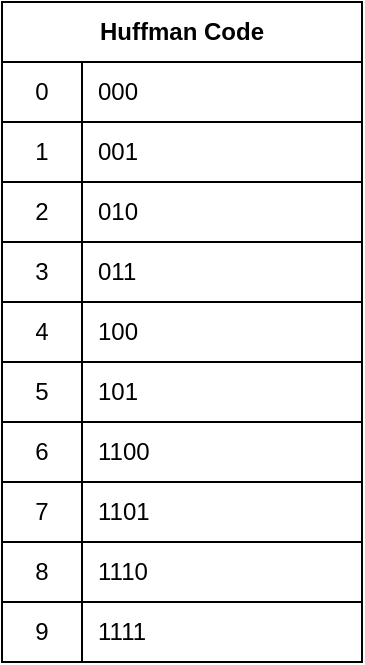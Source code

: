 <mxfile version="13.10.4" type="device"><diagram id="9d-ljFsa7qRRESB7x30g" name="Page-1"><mxGraphModel dx="1416" dy="762" grid="1" gridSize="10" guides="1" tooltips="1" connect="1" arrows="1" fold="1" page="1" pageScale="1" pageWidth="850" pageHeight="1100" math="0" shadow="0"><root><mxCell id="0"/><mxCell id="1" parent="0"/><mxCell id="pF3ZiYfbHva8HavfpR1M-89" value="Huffman Code" style="shape=table;html=1;whiteSpace=wrap;startSize=30;container=1;collapsible=0;childLayout=tableLayout;fixedRows=1;rowLines=1;fontStyle=1;align=center;resizeLast=0;resizeLastRow=1;" vertex="1" parent="1"><mxGeometry x="335" y="50" width="180" height="330" as="geometry"/></mxCell><mxCell id="pF3ZiYfbHva8HavfpR1M-90" value="" style="shape=partialRectangle;html=1;whiteSpace=wrap;collapsible=0;dropTarget=0;pointerEvents=0;fillColor=none;top=0;left=0;bottom=1;right=0;points=[[0,0.5],[1,0.5]];portConstraint=eastwest;" vertex="1" parent="pF3ZiYfbHva8HavfpR1M-89"><mxGeometry y="30" width="180" height="30" as="geometry"/></mxCell><mxCell id="pF3ZiYfbHva8HavfpR1M-91" value="0" style="shape=partialRectangle;html=1;whiteSpace=wrap;connectable=0;fillColor=none;top=0;left=0;bottom=0;right=0;overflow=hidden;" vertex="1" parent="pF3ZiYfbHva8HavfpR1M-90"><mxGeometry width="40" height="30" as="geometry"/></mxCell><mxCell id="pF3ZiYfbHva8HavfpR1M-92" value="000" style="shape=partialRectangle;html=1;whiteSpace=wrap;connectable=0;fillColor=none;top=0;left=0;bottom=0;right=0;align=left;spacingLeft=6;overflow=hidden;" vertex="1" parent="pF3ZiYfbHva8HavfpR1M-90"><mxGeometry x="40" width="140" height="30" as="geometry"/></mxCell><mxCell id="pF3ZiYfbHva8HavfpR1M-117" value="" style="shape=partialRectangle;html=1;whiteSpace=wrap;collapsible=0;dropTarget=0;pointerEvents=0;fillColor=none;top=0;left=0;bottom=1;right=0;points=[[0,0.5],[1,0.5]];portConstraint=eastwest;" vertex="1" parent="pF3ZiYfbHva8HavfpR1M-89"><mxGeometry y="60" width="180" height="30" as="geometry"/></mxCell><mxCell id="pF3ZiYfbHva8HavfpR1M-118" value="1" style="shape=partialRectangle;html=1;whiteSpace=wrap;connectable=0;fillColor=none;top=0;left=0;bottom=0;right=0;overflow=hidden;" vertex="1" parent="pF3ZiYfbHva8HavfpR1M-117"><mxGeometry width="40" height="30" as="geometry"/></mxCell><mxCell id="pF3ZiYfbHva8HavfpR1M-119" value="001" style="shape=partialRectangle;html=1;whiteSpace=wrap;connectable=0;fillColor=none;top=0;left=0;bottom=0;right=0;align=left;spacingLeft=6;overflow=hidden;" vertex="1" parent="pF3ZiYfbHva8HavfpR1M-117"><mxGeometry x="40" width="140" height="30" as="geometry"/></mxCell><mxCell id="pF3ZiYfbHva8HavfpR1M-93" value="" style="shape=partialRectangle;html=1;whiteSpace=wrap;collapsible=0;dropTarget=0;pointerEvents=0;fillColor=none;top=0;left=0;bottom=0;right=0;points=[[0,0.5],[1,0.5]];portConstraint=eastwest;" vertex="1" parent="pF3ZiYfbHva8HavfpR1M-89"><mxGeometry y="90" width="180" height="30" as="geometry"/></mxCell><mxCell id="pF3ZiYfbHva8HavfpR1M-94" value="2" style="shape=partialRectangle;html=1;whiteSpace=wrap;connectable=0;fillColor=none;top=0;left=0;bottom=0;right=0;overflow=hidden;" vertex="1" parent="pF3ZiYfbHva8HavfpR1M-93"><mxGeometry width="40" height="30" as="geometry"/></mxCell><mxCell id="pF3ZiYfbHva8HavfpR1M-95" value="010" style="shape=partialRectangle;html=1;whiteSpace=wrap;connectable=0;fillColor=none;top=0;left=0;bottom=0;right=0;align=left;spacingLeft=6;overflow=hidden;" vertex="1" parent="pF3ZiYfbHva8HavfpR1M-93"><mxGeometry x="40" width="140" height="30" as="geometry"/></mxCell><mxCell id="pF3ZiYfbHva8HavfpR1M-96" value="" style="shape=partialRectangle;html=1;whiteSpace=wrap;collapsible=0;dropTarget=0;pointerEvents=0;fillColor=none;top=0;left=0;bottom=0;right=0;points=[[0,0.5],[1,0.5]];portConstraint=eastwest;" vertex="1" parent="pF3ZiYfbHva8HavfpR1M-89"><mxGeometry y="120" width="180" height="30" as="geometry"/></mxCell><mxCell id="pF3ZiYfbHva8HavfpR1M-97" value="3" style="shape=partialRectangle;html=1;whiteSpace=wrap;connectable=0;fillColor=none;top=0;left=0;bottom=0;right=0;overflow=hidden;" vertex="1" parent="pF3ZiYfbHva8HavfpR1M-96"><mxGeometry width="40" height="30" as="geometry"/></mxCell><mxCell id="pF3ZiYfbHva8HavfpR1M-98" value="011" style="shape=partialRectangle;html=1;whiteSpace=wrap;connectable=0;fillColor=none;top=0;left=0;bottom=0;right=0;align=left;spacingLeft=6;overflow=hidden;" vertex="1" parent="pF3ZiYfbHva8HavfpR1M-96"><mxGeometry x="40" width="140" height="30" as="geometry"/></mxCell><mxCell id="pF3ZiYfbHva8HavfpR1M-99" value="" style="shape=partialRectangle;html=1;whiteSpace=wrap;collapsible=0;dropTarget=0;pointerEvents=0;fillColor=none;top=0;left=0;bottom=0;right=0;points=[[0,0.5],[1,0.5]];portConstraint=eastwest;" vertex="1" parent="pF3ZiYfbHva8HavfpR1M-89"><mxGeometry y="150" width="180" height="30" as="geometry"/></mxCell><mxCell id="pF3ZiYfbHva8HavfpR1M-100" value="4" style="shape=partialRectangle;html=1;whiteSpace=wrap;connectable=0;fillColor=none;top=0;left=0;bottom=0;right=0;overflow=hidden;" vertex="1" parent="pF3ZiYfbHva8HavfpR1M-99"><mxGeometry width="40" height="30" as="geometry"/></mxCell><mxCell id="pF3ZiYfbHva8HavfpR1M-101" value="100" style="shape=partialRectangle;html=1;whiteSpace=wrap;connectable=0;fillColor=none;top=0;left=0;bottom=0;right=0;align=left;spacingLeft=6;overflow=hidden;" vertex="1" parent="pF3ZiYfbHva8HavfpR1M-99"><mxGeometry x="40" width="140" height="30" as="geometry"/></mxCell><mxCell id="pF3ZiYfbHva8HavfpR1M-114" value="" style="shape=partialRectangle;html=1;whiteSpace=wrap;collapsible=0;dropTarget=0;pointerEvents=0;fillColor=none;top=0;left=0;bottom=0;right=0;points=[[0,0.5],[1,0.5]];portConstraint=eastwest;" vertex="1" parent="pF3ZiYfbHva8HavfpR1M-89"><mxGeometry y="180" width="180" height="30" as="geometry"/></mxCell><mxCell id="pF3ZiYfbHva8HavfpR1M-115" value="5" style="shape=partialRectangle;html=1;whiteSpace=wrap;connectable=0;fillColor=none;top=0;left=0;bottom=0;right=0;overflow=hidden;" vertex="1" parent="pF3ZiYfbHva8HavfpR1M-114"><mxGeometry width="40" height="30" as="geometry"/></mxCell><mxCell id="pF3ZiYfbHva8HavfpR1M-116" value="101" style="shape=partialRectangle;html=1;whiteSpace=wrap;connectable=0;fillColor=none;top=0;left=0;bottom=0;right=0;align=left;spacingLeft=6;overflow=hidden;" vertex="1" parent="pF3ZiYfbHva8HavfpR1M-114"><mxGeometry x="40" width="140" height="30" as="geometry"/></mxCell><mxCell id="pF3ZiYfbHva8HavfpR1M-111" value="" style="shape=partialRectangle;html=1;whiteSpace=wrap;collapsible=0;dropTarget=0;pointerEvents=0;fillColor=none;top=0;left=0;bottom=0;right=0;points=[[0,0.5],[1,0.5]];portConstraint=eastwest;" vertex="1" parent="pF3ZiYfbHva8HavfpR1M-89"><mxGeometry y="210" width="180" height="30" as="geometry"/></mxCell><mxCell id="pF3ZiYfbHva8HavfpR1M-112" value="6" style="shape=partialRectangle;html=1;whiteSpace=wrap;connectable=0;fillColor=none;top=0;left=0;bottom=0;right=0;overflow=hidden;" vertex="1" parent="pF3ZiYfbHva8HavfpR1M-111"><mxGeometry width="40" height="30" as="geometry"/></mxCell><mxCell id="pF3ZiYfbHva8HavfpR1M-113" value="1100" style="shape=partialRectangle;html=1;whiteSpace=wrap;connectable=0;fillColor=none;top=0;left=0;bottom=0;right=0;align=left;spacingLeft=6;overflow=hidden;" vertex="1" parent="pF3ZiYfbHva8HavfpR1M-111"><mxGeometry x="40" width="140" height="30" as="geometry"/></mxCell><mxCell id="pF3ZiYfbHva8HavfpR1M-108" value="" style="shape=partialRectangle;html=1;whiteSpace=wrap;collapsible=0;dropTarget=0;pointerEvents=0;fillColor=none;top=0;left=0;bottom=0;right=0;points=[[0,0.5],[1,0.5]];portConstraint=eastwest;" vertex="1" parent="pF3ZiYfbHva8HavfpR1M-89"><mxGeometry y="240" width="180" height="30" as="geometry"/></mxCell><mxCell id="pF3ZiYfbHva8HavfpR1M-109" value="7" style="shape=partialRectangle;html=1;whiteSpace=wrap;connectable=0;fillColor=none;top=0;left=0;bottom=0;right=0;overflow=hidden;" vertex="1" parent="pF3ZiYfbHva8HavfpR1M-108"><mxGeometry width="40" height="30" as="geometry"/></mxCell><mxCell id="pF3ZiYfbHva8HavfpR1M-110" value="1101" style="shape=partialRectangle;html=1;whiteSpace=wrap;connectable=0;fillColor=none;top=0;left=0;bottom=0;right=0;align=left;spacingLeft=6;overflow=hidden;" vertex="1" parent="pF3ZiYfbHva8HavfpR1M-108"><mxGeometry x="40" width="140" height="30" as="geometry"/></mxCell><mxCell id="pF3ZiYfbHva8HavfpR1M-105" value="" style="shape=partialRectangle;html=1;whiteSpace=wrap;collapsible=0;dropTarget=0;pointerEvents=0;fillColor=none;top=0;left=0;bottom=0;right=0;points=[[0,0.5],[1,0.5]];portConstraint=eastwest;" vertex="1" parent="pF3ZiYfbHva8HavfpR1M-89"><mxGeometry y="270" width="180" height="30" as="geometry"/></mxCell><mxCell id="pF3ZiYfbHva8HavfpR1M-106" value="8" style="shape=partialRectangle;html=1;whiteSpace=wrap;connectable=0;fillColor=none;top=0;left=0;bottom=0;right=0;overflow=hidden;" vertex="1" parent="pF3ZiYfbHva8HavfpR1M-105"><mxGeometry width="40" height="30" as="geometry"/></mxCell><mxCell id="pF3ZiYfbHva8HavfpR1M-107" value="1110" style="shape=partialRectangle;html=1;whiteSpace=wrap;connectable=0;fillColor=none;top=0;left=0;bottom=0;right=0;align=left;spacingLeft=6;overflow=hidden;" vertex="1" parent="pF3ZiYfbHva8HavfpR1M-105"><mxGeometry x="40" width="140" height="30" as="geometry"/></mxCell><mxCell id="pF3ZiYfbHva8HavfpR1M-102" value="" style="shape=partialRectangle;html=1;whiteSpace=wrap;collapsible=0;dropTarget=0;pointerEvents=0;fillColor=none;top=0;left=0;bottom=0;right=0;points=[[0,0.5],[1,0.5]];portConstraint=eastwest;" vertex="1" parent="pF3ZiYfbHva8HavfpR1M-89"><mxGeometry y="300" width="180" height="30" as="geometry"/></mxCell><mxCell id="pF3ZiYfbHva8HavfpR1M-103" value="9" style="shape=partialRectangle;html=1;whiteSpace=wrap;connectable=0;fillColor=none;top=0;left=0;bottom=0;right=0;overflow=hidden;" vertex="1" parent="pF3ZiYfbHva8HavfpR1M-102"><mxGeometry width="40" height="30" as="geometry"/></mxCell><mxCell id="pF3ZiYfbHva8HavfpR1M-104" value="1111" style="shape=partialRectangle;html=1;whiteSpace=wrap;connectable=0;fillColor=none;top=0;left=0;bottom=0;right=0;align=left;spacingLeft=6;overflow=hidden;" vertex="1" parent="pF3ZiYfbHva8HavfpR1M-102"><mxGeometry x="40" width="140" height="30" as="geometry"/></mxCell></root></mxGraphModel></diagram></mxfile>